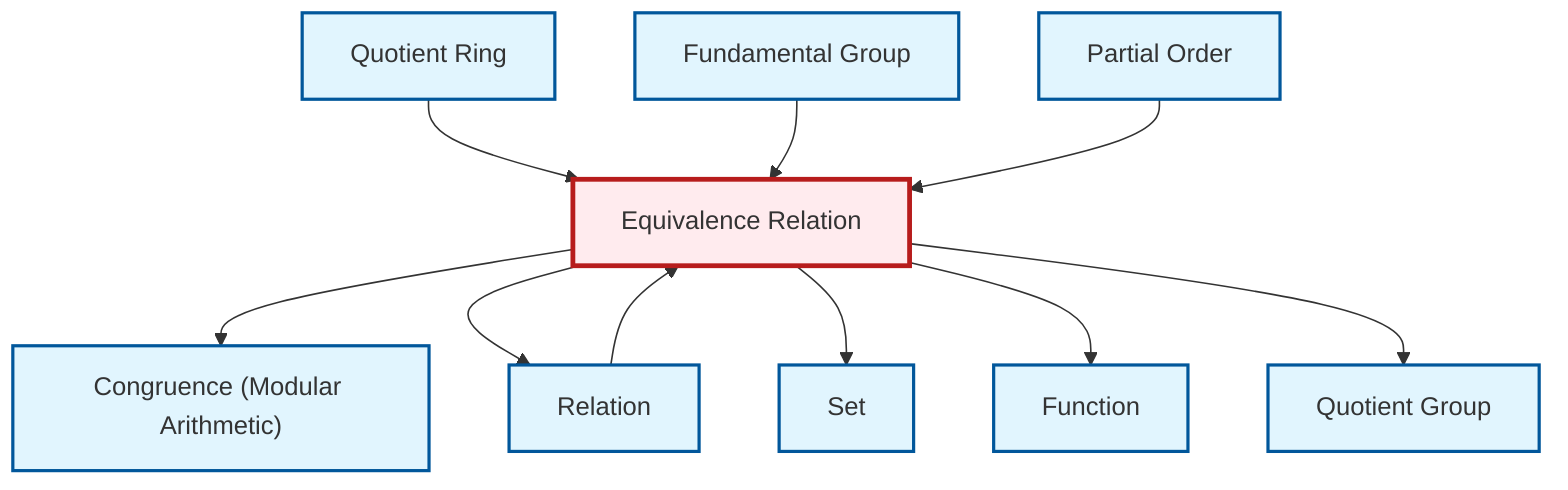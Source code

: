 graph TD
    classDef definition fill:#e1f5fe,stroke:#01579b,stroke-width:2px
    classDef theorem fill:#f3e5f5,stroke:#4a148c,stroke-width:2px
    classDef axiom fill:#fff3e0,stroke:#e65100,stroke-width:2px
    classDef example fill:#e8f5e9,stroke:#1b5e20,stroke-width:2px
    classDef current fill:#ffebee,stroke:#b71c1c,stroke-width:3px
    def-set["Set"]:::definition
    def-equivalence-relation["Equivalence Relation"]:::definition
    def-quotient-ring["Quotient Ring"]:::definition
    def-quotient-group["Quotient Group"]:::definition
    def-congruence["Congruence (Modular Arithmetic)"]:::definition
    def-fundamental-group["Fundamental Group"]:::definition
    def-partial-order["Partial Order"]:::definition
    def-function["Function"]:::definition
    def-relation["Relation"]:::definition
    def-equivalence-relation --> def-congruence
    def-equivalence-relation --> def-relation
    def-relation --> def-equivalence-relation
    def-quotient-ring --> def-equivalence-relation
    def-equivalence-relation --> def-set
    def-equivalence-relation --> def-function
    def-equivalence-relation --> def-quotient-group
    def-fundamental-group --> def-equivalence-relation
    def-partial-order --> def-equivalence-relation
    class def-equivalence-relation current
